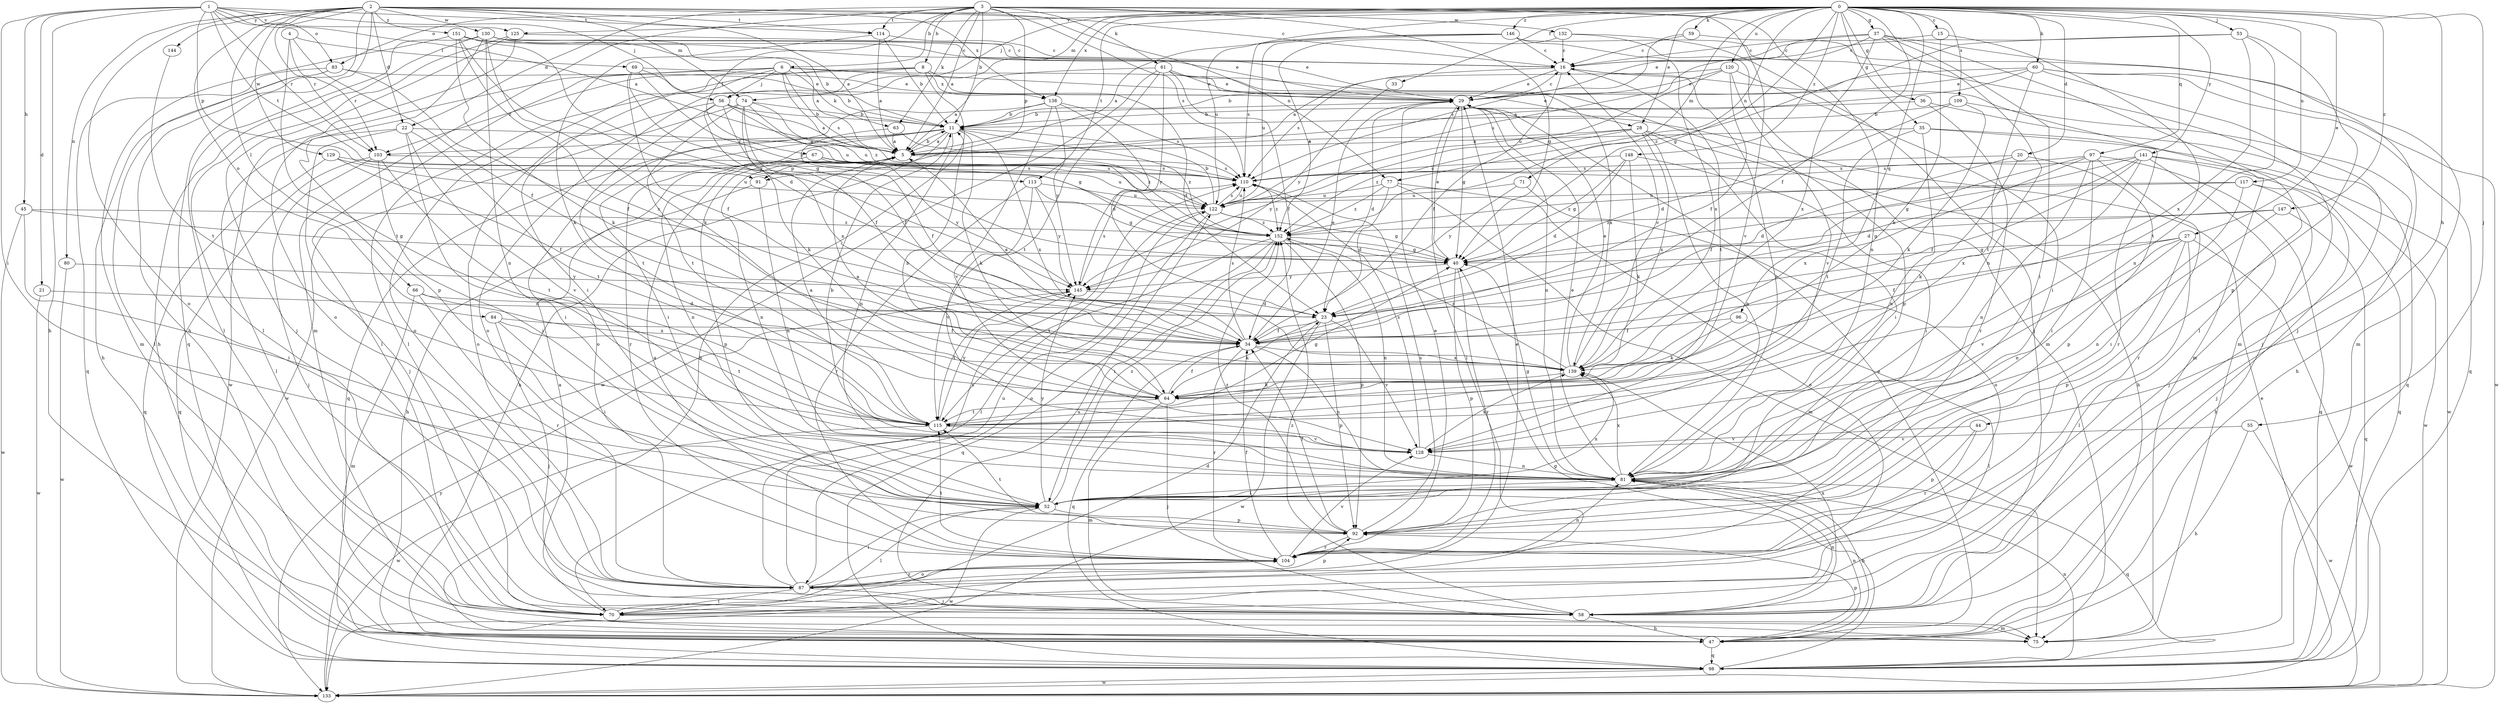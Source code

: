 strict digraph  {
0;
1;
2;
3;
4;
5;
6;
8;
11;
15;
16;
20;
21;
22;
23;
27;
28;
29;
33;
34;
35;
36;
37;
40;
44;
45;
47;
52;
53;
55;
56;
58;
59;
60;
61;
63;
64;
66;
67;
69;
70;
71;
74;
75;
77;
80;
81;
83;
84;
87;
91;
92;
96;
97;
98;
103;
104;
109;
110;
113;
114;
115;
117;
120;
122;
125;
128;
129;
130;
132;
133;
138;
139;
141;
144;
145;
146;
147;
148;
151;
152;
0 -> 15  [label=c];
0 -> 20  [label=d];
0 -> 27  [label=e];
0 -> 28  [label=e];
0 -> 33  [label=f];
0 -> 34  [label=f];
0 -> 35  [label=g];
0 -> 36  [label=g];
0 -> 37  [label=g];
0 -> 40  [label=g];
0 -> 44  [label=h];
0 -> 53  [label=j];
0 -> 55  [label=j];
0 -> 56  [label=j];
0 -> 59  [label=k];
0 -> 60  [label=k];
0 -> 71  [label=m];
0 -> 74  [label=m];
0 -> 77  [label=n];
0 -> 83  [label=o];
0 -> 96  [label=q];
0 -> 97  [label=q];
0 -> 109  [label=s];
0 -> 113  [label=t];
0 -> 117  [label=u];
0 -> 120  [label=u];
0 -> 122  [label=u];
0 -> 125  [label=v];
0 -> 138  [label=x];
0 -> 141  [label=y];
0 -> 146  [label=z];
0 -> 147  [label=z];
0 -> 148  [label=z];
1 -> 5  [label=a];
1 -> 21  [label=d];
1 -> 45  [label=h];
1 -> 47  [label=h];
1 -> 52  [label=i];
1 -> 56  [label=j];
1 -> 83  [label=o];
1 -> 91  [label=p];
1 -> 103  [label=r];
1 -> 113  [label=t];
1 -> 114  [label=t];
1 -> 125  [label=v];
2 -> 5  [label=a];
2 -> 16  [label=c];
2 -> 22  [label=d];
2 -> 47  [label=h];
2 -> 66  [label=l];
2 -> 74  [label=m];
2 -> 77  [label=n];
2 -> 80  [label=n];
2 -> 84  [label=o];
2 -> 87  [label=o];
2 -> 98  [label=q];
2 -> 103  [label=r];
2 -> 114  [label=t];
2 -> 129  [label=w];
2 -> 130  [label=w];
2 -> 138  [label=x];
2 -> 144  [label=y];
2 -> 151  [label=z];
3 -> 5  [label=a];
3 -> 6  [label=b];
3 -> 8  [label=b];
3 -> 11  [label=b];
3 -> 22  [label=d];
3 -> 40  [label=g];
3 -> 61  [label=k];
3 -> 63  [label=k];
3 -> 67  [label=l];
3 -> 75  [label=m];
3 -> 81  [label=n];
3 -> 91  [label=p];
3 -> 110  [label=s];
3 -> 114  [label=t];
3 -> 128  [label=v];
3 -> 132  [label=w];
4 -> 34  [label=f];
4 -> 69  [label=l];
4 -> 103  [label=r];
4 -> 115  [label=t];
5 -> 11  [label=b];
5 -> 81  [label=n];
5 -> 91  [label=p];
5 -> 92  [label=p];
5 -> 110  [label=s];
6 -> 28  [label=e];
6 -> 29  [label=e];
6 -> 52  [label=i];
6 -> 56  [label=j];
6 -> 63  [label=k];
6 -> 70  [label=l];
6 -> 87  [label=o];
6 -> 110  [label=s];
6 -> 133  [label=w];
6 -> 152  [label=z];
8 -> 23  [label=d];
8 -> 47  [label=h];
8 -> 70  [label=l];
8 -> 87  [label=o];
8 -> 103  [label=r];
8 -> 138  [label=x];
11 -> 5  [label=a];
11 -> 47  [label=h];
11 -> 52  [label=i];
11 -> 64  [label=k];
11 -> 81  [label=n];
11 -> 98  [label=q];
11 -> 103  [label=r];
11 -> 104  [label=r];
11 -> 139  [label=x];
11 -> 152  [label=z];
15 -> 16  [label=c];
15 -> 64  [label=k];
15 -> 115  [label=t];
16 -> 29  [label=e];
16 -> 34  [label=f];
16 -> 75  [label=m];
16 -> 110  [label=s];
16 -> 115  [label=t];
20 -> 23  [label=d];
20 -> 64  [label=k];
20 -> 92  [label=p];
20 -> 110  [label=s];
21 -> 23  [label=d];
21 -> 133  [label=w];
22 -> 5  [label=a];
22 -> 52  [label=i];
22 -> 58  [label=j];
22 -> 70  [label=l];
22 -> 115  [label=t];
22 -> 128  [label=v];
23 -> 34  [label=f];
23 -> 64  [label=k];
23 -> 92  [label=p];
23 -> 128  [label=v];
23 -> 133  [label=w];
27 -> 34  [label=f];
27 -> 40  [label=g];
27 -> 70  [label=l];
27 -> 81  [label=n];
27 -> 92  [label=p];
27 -> 128  [label=v];
27 -> 133  [label=w];
28 -> 5  [label=a];
28 -> 47  [label=h];
28 -> 52  [label=i];
28 -> 81  [label=n];
28 -> 139  [label=x];
28 -> 145  [label=y];
28 -> 152  [label=z];
29 -> 11  [label=b];
29 -> 16  [label=c];
29 -> 23  [label=d];
29 -> 40  [label=g];
29 -> 70  [label=l];
29 -> 81  [label=n];
33 -> 145  [label=y];
34 -> 5  [label=a];
34 -> 29  [label=e];
34 -> 81  [label=n];
34 -> 98  [label=q];
34 -> 104  [label=r];
34 -> 110  [label=s];
34 -> 139  [label=x];
35 -> 5  [label=a];
35 -> 81  [label=n];
35 -> 104  [label=r];
35 -> 115  [label=t];
35 -> 133  [label=w];
36 -> 11  [label=b];
36 -> 98  [label=q];
36 -> 104  [label=r];
37 -> 16  [label=c];
37 -> 29  [label=e];
37 -> 52  [label=i];
37 -> 70  [label=l];
37 -> 75  [label=m];
37 -> 81  [label=n];
37 -> 122  [label=u];
37 -> 139  [label=x];
40 -> 29  [label=e];
40 -> 92  [label=p];
40 -> 104  [label=r];
40 -> 145  [label=y];
44 -> 92  [label=p];
44 -> 104  [label=r];
44 -> 128  [label=v];
45 -> 40  [label=g];
45 -> 52  [label=i];
45 -> 133  [label=w];
45 -> 152  [label=z];
47 -> 29  [label=e];
47 -> 81  [label=n];
47 -> 92  [label=p];
47 -> 98  [label=q];
52 -> 70  [label=l];
52 -> 92  [label=p];
52 -> 133  [label=w];
52 -> 139  [label=x];
52 -> 145  [label=y];
52 -> 152  [label=z];
53 -> 16  [label=c];
53 -> 81  [label=n];
53 -> 92  [label=p];
53 -> 139  [label=x];
53 -> 152  [label=z];
55 -> 47  [label=h];
55 -> 128  [label=v];
55 -> 133  [label=w];
56 -> 5  [label=a];
56 -> 11  [label=b];
56 -> 34  [label=f];
56 -> 87  [label=o];
56 -> 115  [label=t];
56 -> 122  [label=u];
56 -> 139  [label=x];
58 -> 47  [label=h];
58 -> 81  [label=n];
58 -> 122  [label=u];
58 -> 139  [label=x];
58 -> 152  [label=z];
59 -> 16  [label=c];
59 -> 58  [label=j];
59 -> 110  [label=s];
60 -> 5  [label=a];
60 -> 11  [label=b];
60 -> 29  [label=e];
60 -> 58  [label=j];
60 -> 98  [label=q];
60 -> 115  [label=t];
60 -> 133  [label=w];
61 -> 5  [label=a];
61 -> 29  [label=e];
61 -> 34  [label=f];
61 -> 92  [label=p];
61 -> 115  [label=t];
61 -> 133  [label=w];
61 -> 139  [label=x];
61 -> 145  [label=y];
63 -> 5  [label=a];
63 -> 34  [label=f];
63 -> 152  [label=z];
64 -> 5  [label=a];
64 -> 11  [label=b];
64 -> 34  [label=f];
64 -> 58  [label=j];
64 -> 75  [label=m];
64 -> 115  [label=t];
66 -> 23  [label=d];
66 -> 75  [label=m];
66 -> 104  [label=r];
66 -> 139  [label=x];
67 -> 81  [label=n];
67 -> 110  [label=s];
67 -> 122  [label=u];
67 -> 145  [label=y];
69 -> 11  [label=b];
69 -> 29  [label=e];
69 -> 34  [label=f];
69 -> 40  [label=g];
69 -> 152  [label=z];
70 -> 5  [label=a];
70 -> 23  [label=d];
70 -> 75  [label=m];
71 -> 87  [label=o];
71 -> 122  [label=u];
71 -> 145  [label=y];
74 -> 11  [label=b];
74 -> 34  [label=f];
74 -> 40  [label=g];
74 -> 64  [label=k];
74 -> 115  [label=t];
74 -> 122  [label=u];
74 -> 133  [label=w];
77 -> 23  [label=d];
77 -> 75  [label=m];
77 -> 87  [label=o];
77 -> 122  [label=u];
77 -> 152  [label=z];
80 -> 133  [label=w];
80 -> 145  [label=y];
81 -> 16  [label=c];
81 -> 29  [label=e];
81 -> 40  [label=g];
81 -> 47  [label=h];
81 -> 52  [label=i];
81 -> 98  [label=q];
81 -> 139  [label=x];
83 -> 29  [label=e];
83 -> 34  [label=f];
83 -> 47  [label=h];
83 -> 70  [label=l];
83 -> 98  [label=q];
84 -> 34  [label=f];
84 -> 52  [label=i];
84 -> 58  [label=j];
84 -> 115  [label=t];
87 -> 29  [label=e];
87 -> 52  [label=i];
87 -> 58  [label=j];
87 -> 70  [label=l];
87 -> 92  [label=p];
87 -> 104  [label=r];
87 -> 110  [label=s];
87 -> 122  [label=u];
91 -> 47  [label=h];
91 -> 81  [label=n];
92 -> 34  [label=f];
92 -> 104  [label=r];
92 -> 110  [label=s];
92 -> 115  [label=t];
92 -> 152  [label=z];
96 -> 34  [label=f];
96 -> 64  [label=k];
96 -> 70  [label=l];
97 -> 34  [label=f];
97 -> 52  [label=i];
97 -> 81  [label=n];
97 -> 98  [label=q];
97 -> 104  [label=r];
97 -> 110  [label=s];
97 -> 139  [label=x];
98 -> 40  [label=g];
98 -> 81  [label=n];
98 -> 133  [label=w];
103 -> 52  [label=i];
103 -> 58  [label=j];
103 -> 98  [label=q];
103 -> 110  [label=s];
103 -> 115  [label=t];
104 -> 5  [label=a];
104 -> 29  [label=e];
104 -> 34  [label=f];
104 -> 81  [label=n];
104 -> 87  [label=o];
104 -> 115  [label=t];
104 -> 128  [label=v];
109 -> 11  [label=b];
109 -> 23  [label=d];
109 -> 47  [label=h];
109 -> 64  [label=k];
110 -> 122  [label=u];
110 -> 152  [label=z];
113 -> 40  [label=g];
113 -> 104  [label=r];
113 -> 122  [label=u];
113 -> 128  [label=v];
113 -> 145  [label=y];
114 -> 5  [label=a];
114 -> 11  [label=b];
114 -> 16  [label=c];
114 -> 64  [label=k];
115 -> 5  [label=a];
115 -> 40  [label=g];
115 -> 128  [label=v];
115 -> 133  [label=w];
115 -> 145  [label=y];
117 -> 47  [label=h];
117 -> 52  [label=i];
117 -> 58  [label=j];
117 -> 122  [label=u];
117 -> 152  [label=z];
120 -> 5  [label=a];
120 -> 29  [label=e];
120 -> 34  [label=f];
120 -> 52  [label=i];
120 -> 122  [label=u];
120 -> 128  [label=v];
122 -> 11  [label=b];
122 -> 40  [label=g];
122 -> 70  [label=l];
122 -> 87  [label=o];
122 -> 110  [label=s];
122 -> 152  [label=z];
125 -> 16  [label=c];
125 -> 58  [label=j];
125 -> 70  [label=l];
125 -> 87  [label=o];
128 -> 11  [label=b];
128 -> 81  [label=n];
128 -> 110  [label=s];
128 -> 139  [label=x];
129 -> 34  [label=f];
129 -> 98  [label=q];
129 -> 110  [label=s];
129 -> 122  [label=u];
130 -> 5  [label=a];
130 -> 11  [label=b];
130 -> 16  [label=c];
130 -> 29  [label=e];
130 -> 47  [label=h];
130 -> 64  [label=k];
130 -> 70  [label=l];
130 -> 81  [label=n];
130 -> 92  [label=p];
132 -> 16  [label=c];
132 -> 58  [label=j];
132 -> 75  [label=m];
132 -> 152  [label=z];
133 -> 29  [label=e];
133 -> 145  [label=y];
138 -> 11  [label=b];
138 -> 23  [label=d];
138 -> 87  [label=o];
138 -> 110  [label=s];
138 -> 128  [label=v];
138 -> 145  [label=y];
139 -> 16  [label=c];
139 -> 29  [label=e];
139 -> 64  [label=k];
139 -> 152  [label=z];
141 -> 23  [label=d];
141 -> 34  [label=f];
141 -> 40  [label=g];
141 -> 58  [label=j];
141 -> 98  [label=q];
141 -> 110  [label=s];
141 -> 133  [label=w];
141 -> 139  [label=x];
144 -> 115  [label=t];
145 -> 23  [label=d];
145 -> 110  [label=s];
145 -> 115  [label=t];
146 -> 5  [label=a];
146 -> 16  [label=c];
146 -> 75  [label=m];
146 -> 110  [label=s];
146 -> 122  [label=u];
146 -> 139  [label=x];
147 -> 40  [label=g];
147 -> 81  [label=n];
147 -> 98  [label=q];
147 -> 152  [label=z];
148 -> 23  [label=d];
148 -> 40  [label=g];
148 -> 52  [label=i];
148 -> 64  [label=k];
148 -> 110  [label=s];
151 -> 16  [label=c];
151 -> 23  [label=d];
151 -> 29  [label=e];
151 -> 64  [label=k];
151 -> 75  [label=m];
151 -> 139  [label=x];
151 -> 145  [label=y];
152 -> 40  [label=g];
152 -> 52  [label=i];
152 -> 81  [label=n];
152 -> 92  [label=p];
152 -> 98  [label=q];
152 -> 115  [label=t];
}
